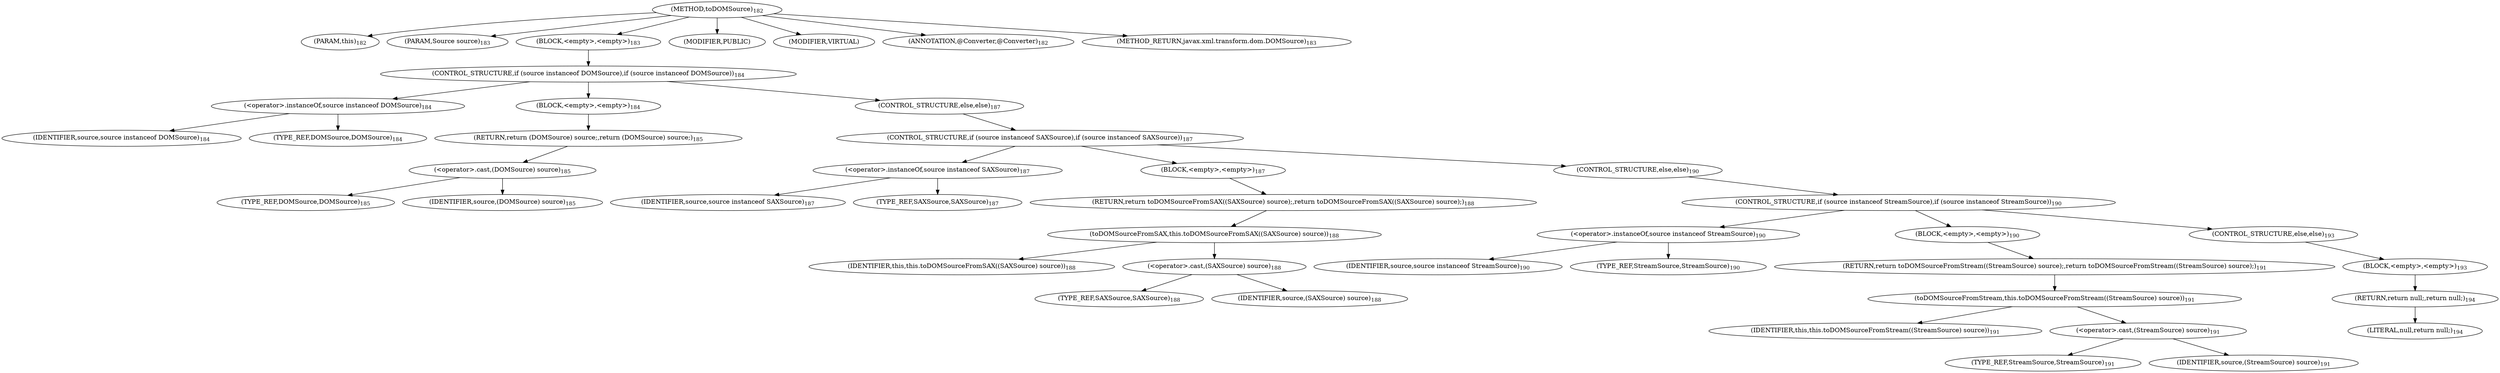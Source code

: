 digraph "toDOMSource" {  
"403" [label = <(METHOD,toDOMSource)<SUB>182</SUB>> ]
"20" [label = <(PARAM,this)<SUB>182</SUB>> ]
"404" [label = <(PARAM,Source source)<SUB>183</SUB>> ]
"405" [label = <(BLOCK,&lt;empty&gt;,&lt;empty&gt;)<SUB>183</SUB>> ]
"406" [label = <(CONTROL_STRUCTURE,if (source instanceof DOMSource),if (source instanceof DOMSource))<SUB>184</SUB>> ]
"407" [label = <(&lt;operator&gt;.instanceOf,source instanceof DOMSource)<SUB>184</SUB>> ]
"408" [label = <(IDENTIFIER,source,source instanceof DOMSource)<SUB>184</SUB>> ]
"409" [label = <(TYPE_REF,DOMSource,DOMSource)<SUB>184</SUB>> ]
"410" [label = <(BLOCK,&lt;empty&gt;,&lt;empty&gt;)<SUB>184</SUB>> ]
"411" [label = <(RETURN,return (DOMSource) source;,return (DOMSource) source;)<SUB>185</SUB>> ]
"412" [label = <(&lt;operator&gt;.cast,(DOMSource) source)<SUB>185</SUB>> ]
"413" [label = <(TYPE_REF,DOMSource,DOMSource)<SUB>185</SUB>> ]
"414" [label = <(IDENTIFIER,source,(DOMSource) source)<SUB>185</SUB>> ]
"415" [label = <(CONTROL_STRUCTURE,else,else)<SUB>187</SUB>> ]
"416" [label = <(CONTROL_STRUCTURE,if (source instanceof SAXSource),if (source instanceof SAXSource))<SUB>187</SUB>> ]
"417" [label = <(&lt;operator&gt;.instanceOf,source instanceof SAXSource)<SUB>187</SUB>> ]
"418" [label = <(IDENTIFIER,source,source instanceof SAXSource)<SUB>187</SUB>> ]
"419" [label = <(TYPE_REF,SAXSource,SAXSource)<SUB>187</SUB>> ]
"420" [label = <(BLOCK,&lt;empty&gt;,&lt;empty&gt;)<SUB>187</SUB>> ]
"421" [label = <(RETURN,return toDOMSourceFromSAX((SAXSource) source);,return toDOMSourceFromSAX((SAXSource) source);)<SUB>188</SUB>> ]
"422" [label = <(toDOMSourceFromSAX,this.toDOMSourceFromSAX((SAXSource) source))<SUB>188</SUB>> ]
"19" [label = <(IDENTIFIER,this,this.toDOMSourceFromSAX((SAXSource) source))<SUB>188</SUB>> ]
"423" [label = <(&lt;operator&gt;.cast,(SAXSource) source)<SUB>188</SUB>> ]
"424" [label = <(TYPE_REF,SAXSource,SAXSource)<SUB>188</SUB>> ]
"425" [label = <(IDENTIFIER,source,(SAXSource) source)<SUB>188</SUB>> ]
"426" [label = <(CONTROL_STRUCTURE,else,else)<SUB>190</SUB>> ]
"427" [label = <(CONTROL_STRUCTURE,if (source instanceof StreamSource),if (source instanceof StreamSource))<SUB>190</SUB>> ]
"428" [label = <(&lt;operator&gt;.instanceOf,source instanceof StreamSource)<SUB>190</SUB>> ]
"429" [label = <(IDENTIFIER,source,source instanceof StreamSource)<SUB>190</SUB>> ]
"430" [label = <(TYPE_REF,StreamSource,StreamSource)<SUB>190</SUB>> ]
"431" [label = <(BLOCK,&lt;empty&gt;,&lt;empty&gt;)<SUB>190</SUB>> ]
"432" [label = <(RETURN,return toDOMSourceFromStream((StreamSource) source);,return toDOMSourceFromStream((StreamSource) source);)<SUB>191</SUB>> ]
"433" [label = <(toDOMSourceFromStream,this.toDOMSourceFromStream((StreamSource) source))<SUB>191</SUB>> ]
"21" [label = <(IDENTIFIER,this,this.toDOMSourceFromStream((StreamSource) source))<SUB>191</SUB>> ]
"434" [label = <(&lt;operator&gt;.cast,(StreamSource) source)<SUB>191</SUB>> ]
"435" [label = <(TYPE_REF,StreamSource,StreamSource)<SUB>191</SUB>> ]
"436" [label = <(IDENTIFIER,source,(StreamSource) source)<SUB>191</SUB>> ]
"437" [label = <(CONTROL_STRUCTURE,else,else)<SUB>193</SUB>> ]
"438" [label = <(BLOCK,&lt;empty&gt;,&lt;empty&gt;)<SUB>193</SUB>> ]
"439" [label = <(RETURN,return null;,return null;)<SUB>194</SUB>> ]
"440" [label = <(LITERAL,null,return null;)<SUB>194</SUB>> ]
"441" [label = <(MODIFIER,PUBLIC)> ]
"442" [label = <(MODIFIER,VIRTUAL)> ]
"443" [label = <(ANNOTATION,@Converter,@Converter)<SUB>182</SUB>> ]
"444" [label = <(METHOD_RETURN,javax.xml.transform.dom.DOMSource)<SUB>183</SUB>> ]
  "403" -> "20" 
  "403" -> "404" 
  "403" -> "405" 
  "403" -> "441" 
  "403" -> "442" 
  "403" -> "443" 
  "403" -> "444" 
  "405" -> "406" 
  "406" -> "407" 
  "406" -> "410" 
  "406" -> "415" 
  "407" -> "408" 
  "407" -> "409" 
  "410" -> "411" 
  "411" -> "412" 
  "412" -> "413" 
  "412" -> "414" 
  "415" -> "416" 
  "416" -> "417" 
  "416" -> "420" 
  "416" -> "426" 
  "417" -> "418" 
  "417" -> "419" 
  "420" -> "421" 
  "421" -> "422" 
  "422" -> "19" 
  "422" -> "423" 
  "423" -> "424" 
  "423" -> "425" 
  "426" -> "427" 
  "427" -> "428" 
  "427" -> "431" 
  "427" -> "437" 
  "428" -> "429" 
  "428" -> "430" 
  "431" -> "432" 
  "432" -> "433" 
  "433" -> "21" 
  "433" -> "434" 
  "434" -> "435" 
  "434" -> "436" 
  "437" -> "438" 
  "438" -> "439" 
  "439" -> "440" 
}
